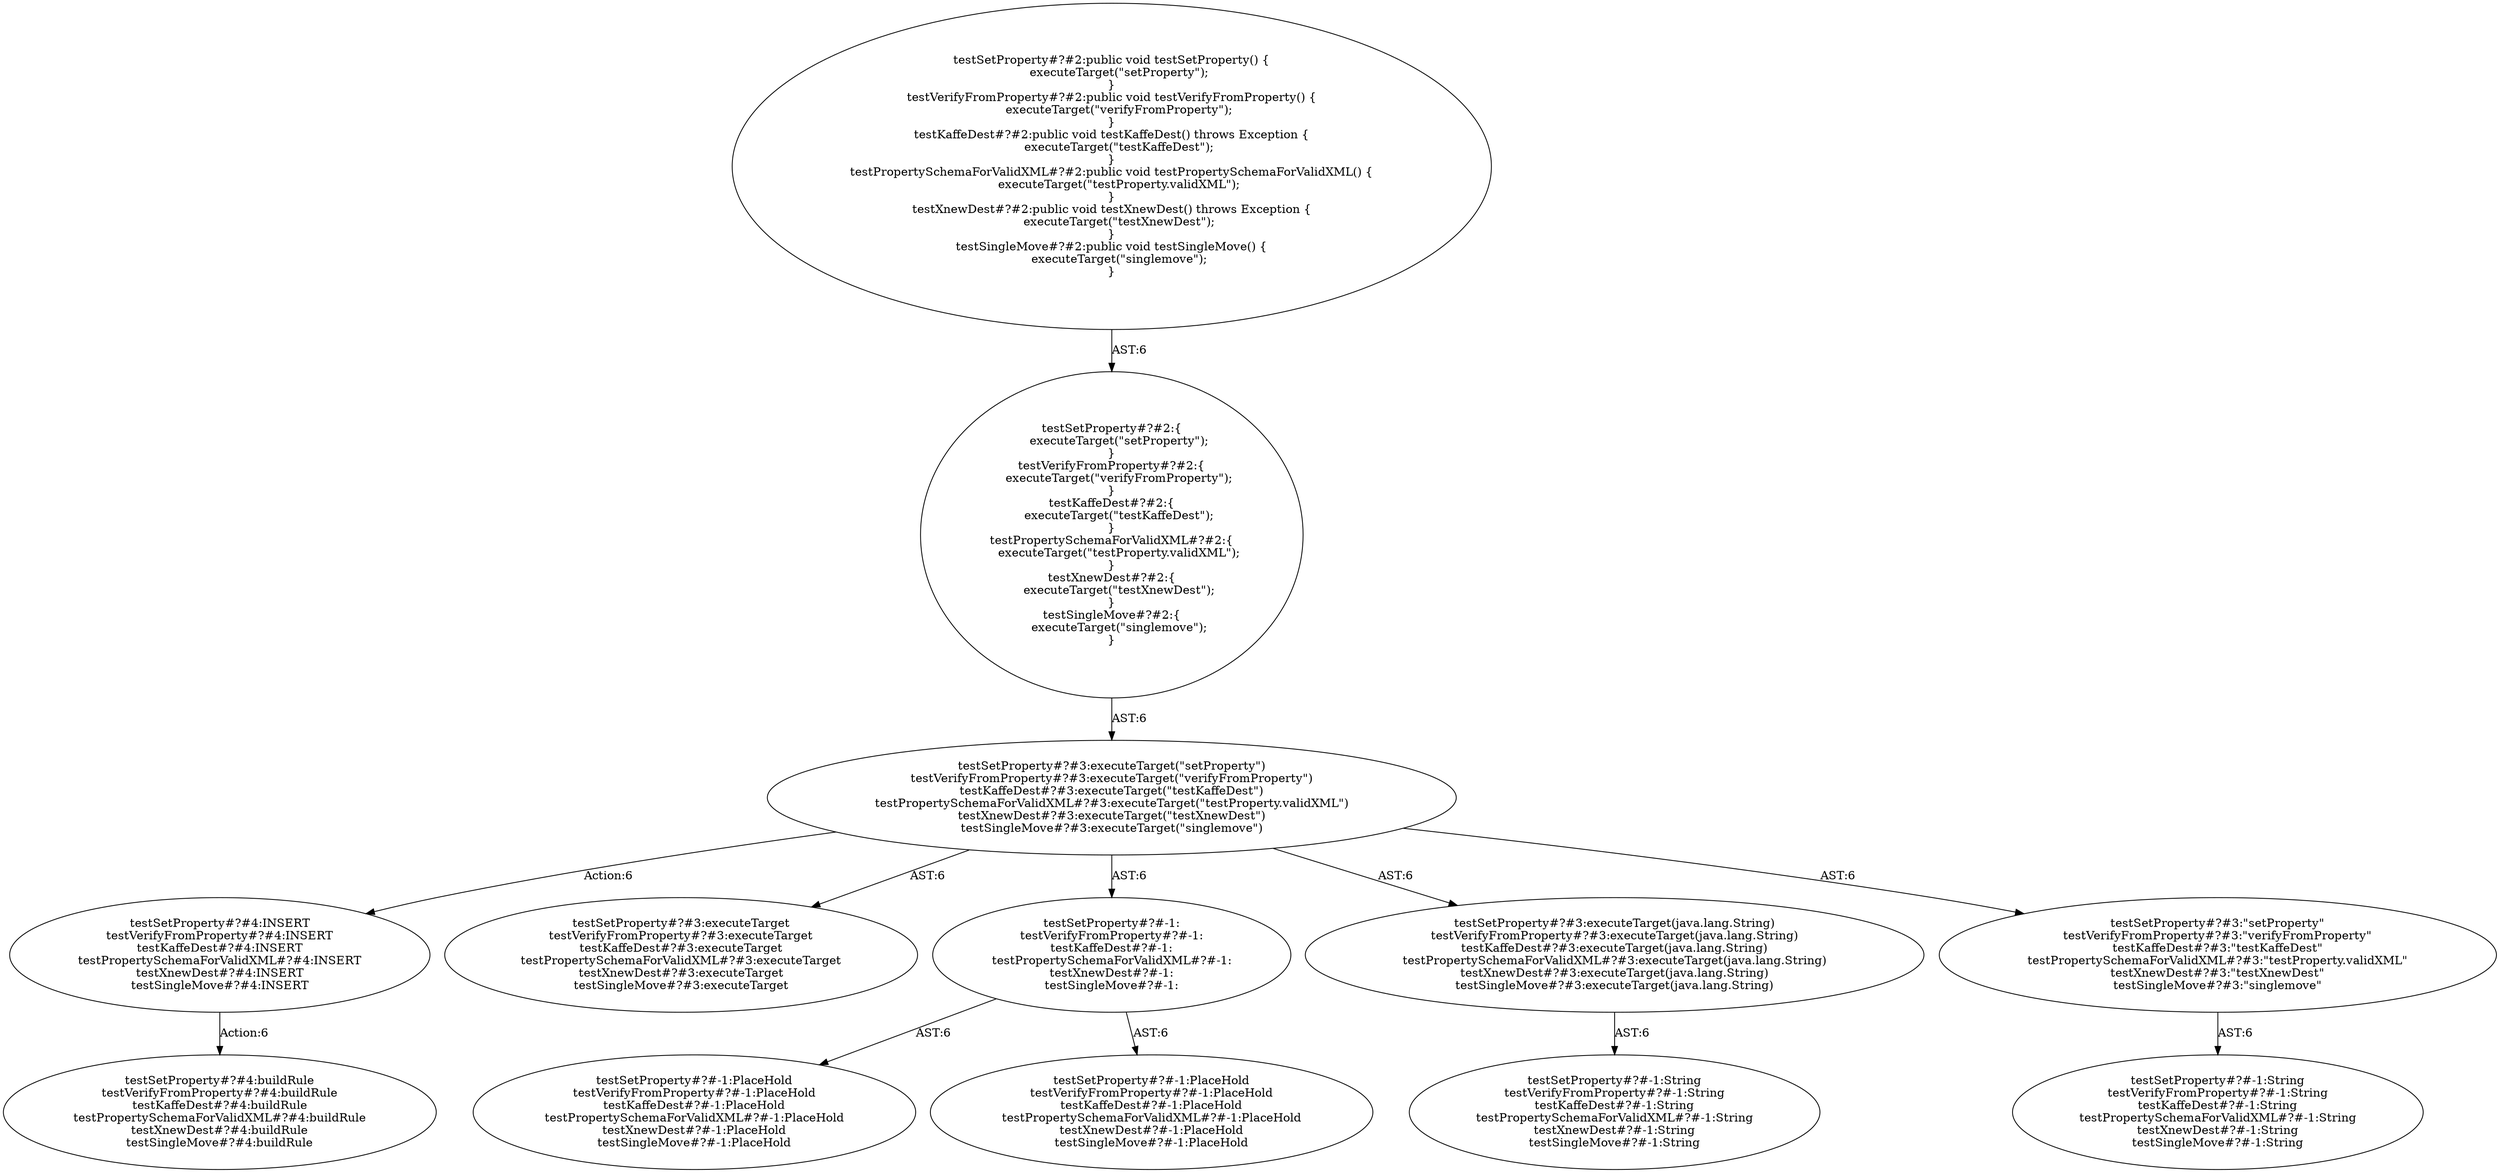 digraph "Pattern" {
0 [label="testSetProperty#?#4:INSERT
testVerifyFromProperty#?#4:INSERT
testKaffeDest#?#4:INSERT
testPropertySchemaForValidXML#?#4:INSERT
testXnewDest#?#4:INSERT
testSingleMove#?#4:INSERT" shape=ellipse]
1 [label="testSetProperty#?#3:executeTarget(\"setProperty\")
testVerifyFromProperty#?#3:executeTarget(\"verifyFromProperty\")
testKaffeDest#?#3:executeTarget(\"testKaffeDest\")
testPropertySchemaForValidXML#?#3:executeTarget(\"testProperty.validXML\")
testXnewDest#?#3:executeTarget(\"testXnewDest\")
testSingleMove#?#3:executeTarget(\"singlemove\")" shape=ellipse]
2 [label="testSetProperty#?#2:\{
    executeTarget(\"setProperty\");
\}
testVerifyFromProperty#?#2:\{
    executeTarget(\"verifyFromProperty\");
\}
testKaffeDest#?#2:\{
    executeTarget(\"testKaffeDest\");
\}
testPropertySchemaForValidXML#?#2:\{
    executeTarget(\"testProperty.validXML\");
\}
testXnewDest#?#2:\{
    executeTarget(\"testXnewDest\");
\}
testSingleMove#?#2:\{
    executeTarget(\"singlemove\");
\}" shape=ellipse]
3 [label="testSetProperty#?#2:public void testSetProperty() \{
    executeTarget(\"setProperty\");
\}
testVerifyFromProperty#?#2:public void testVerifyFromProperty() \{
    executeTarget(\"verifyFromProperty\");
\}
testKaffeDest#?#2:public void testKaffeDest() throws Exception \{
    executeTarget(\"testKaffeDest\");
\}
testPropertySchemaForValidXML#?#2:public void testPropertySchemaForValidXML() \{
    executeTarget(\"testProperty.validXML\");
\}
testXnewDest#?#2:public void testXnewDest() throws Exception \{
    executeTarget(\"testXnewDest\");
\}
testSingleMove#?#2:public void testSingleMove() \{
    executeTarget(\"singlemove\");
\}" shape=ellipse]
4 [label="testSetProperty#?#3:executeTarget
testVerifyFromProperty#?#3:executeTarget
testKaffeDest#?#3:executeTarget
testPropertySchemaForValidXML#?#3:executeTarget
testXnewDest#?#3:executeTarget
testSingleMove#?#3:executeTarget" shape=ellipse]
5 [label="testSetProperty#?#-1:
testVerifyFromProperty#?#-1:
testKaffeDest#?#-1:
testPropertySchemaForValidXML#?#-1:
testXnewDest#?#-1:
testSingleMove#?#-1:" shape=ellipse]
6 [label="testSetProperty#?#-1:PlaceHold
testVerifyFromProperty#?#-1:PlaceHold
testKaffeDest#?#-1:PlaceHold
testPropertySchemaForValidXML#?#-1:PlaceHold
testXnewDest#?#-1:PlaceHold
testSingleMove#?#-1:PlaceHold" shape=ellipse]
7 [label="testSetProperty#?#-1:PlaceHold
testVerifyFromProperty#?#-1:PlaceHold
testKaffeDest#?#-1:PlaceHold
testPropertySchemaForValidXML#?#-1:PlaceHold
testXnewDest#?#-1:PlaceHold
testSingleMove#?#-1:PlaceHold" shape=ellipse]
8 [label="testSetProperty#?#3:executeTarget(java.lang.String)
testVerifyFromProperty#?#3:executeTarget(java.lang.String)
testKaffeDest#?#3:executeTarget(java.lang.String)
testPropertySchemaForValidXML#?#3:executeTarget(java.lang.String)
testXnewDest#?#3:executeTarget(java.lang.String)
testSingleMove#?#3:executeTarget(java.lang.String)" shape=ellipse]
9 [label="testSetProperty#?#-1:String
testVerifyFromProperty#?#-1:String
testKaffeDest#?#-1:String
testPropertySchemaForValidXML#?#-1:String
testXnewDest#?#-1:String
testSingleMove#?#-1:String" shape=ellipse]
10 [label="testSetProperty#?#3:\"setProperty\"
testVerifyFromProperty#?#3:\"verifyFromProperty\"
testKaffeDest#?#3:\"testKaffeDest\"
testPropertySchemaForValidXML#?#3:\"testProperty.validXML\"
testXnewDest#?#3:\"testXnewDest\"
testSingleMove#?#3:\"singlemove\"" shape=ellipse]
11 [label="testSetProperty#?#-1:String
testVerifyFromProperty#?#-1:String
testKaffeDest#?#-1:String
testPropertySchemaForValidXML#?#-1:String
testXnewDest#?#-1:String
testSingleMove#?#-1:String" shape=ellipse]
12 [label="testSetProperty#?#4:buildRule
testVerifyFromProperty#?#4:buildRule
testKaffeDest#?#4:buildRule
testPropertySchemaForValidXML#?#4:buildRule
testXnewDest#?#4:buildRule
testSingleMove#?#4:buildRule" shape=ellipse]
0 -> 12 [label="Action:6"];
1 -> 0 [label="Action:6"];
1 -> 4 [label="AST:6"];
1 -> 5 [label="AST:6"];
1 -> 8 [label="AST:6"];
1 -> 10 [label="AST:6"];
2 -> 1 [label="AST:6"];
3 -> 2 [label="AST:6"];
5 -> 6 [label="AST:6"];
5 -> 7 [label="AST:6"];
8 -> 9 [label="AST:6"];
10 -> 11 [label="AST:6"];
}